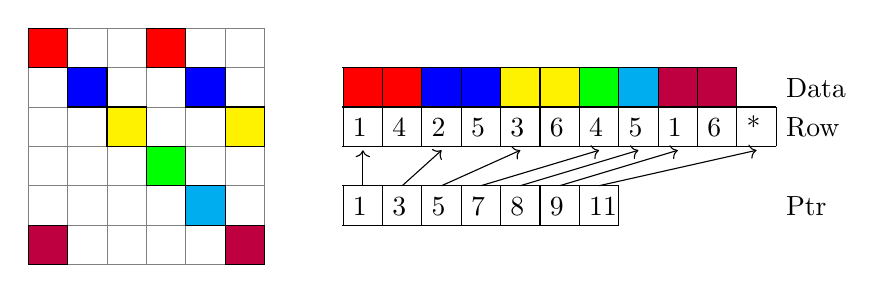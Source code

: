 \begin{tikzpicture}
  \draw[step=0.5,gray,very thin] (-1,0) grid (2.0,3.0);
  \draw[fill=red]    (-1.0,2.5) rectangle (-0.5,3.0);
  \draw[fill=red]    ( 0.5,2.5) rectangle ( 1.0,3.0);
  \draw[fill=blue]   (-0.5,2.0) rectangle ( 0.0,2.5);
  \draw[fill=blue]   ( 1.0,2.0) rectangle ( 1.5,2.5);
  \draw[fill=yellow] ( 0.0,1.5) rectangle ( 0.5,2.0);
  \draw[fill=yellow] ( 1.5,1.5) rectangle ( 2.0,2.0);
  \draw[fill=green]  ( 0.5,1.0) rectangle ( 1.0,1.5);
  \draw[fill=cyan]   ( 1.0,0.5) rectangle ( 1.5,1.0);
  \draw[fill=purple] ( 1.5,0.0) rectangle ( 2.0,0.5);
  \draw[fill=purple] (-1.0,0.0) rectangle (-0.5,0.5);

  \draw[fill=red]    (3.0,2.0) rectangle (4.0,2.5);
  \draw[fill=blue]   (4.0,2.0) rectangle (5.0,2.5);
  \draw[fill=yellow] (5.0,2.0) rectangle (6.0,2.5);
  \draw[fill=green]  (6.0,2.0) rectangle (6.5,2.5);
  \draw[fill=cyan]   (6.5,2.0) rectangle (7.0,2.5);
  \draw[fill=purple] (7.0,2.0) rectangle (8.0,2.5);
  
  \draw[step=0.5,black] (2.99,2.0) grid (8.0,2.5);
  \draw[step=0.5,black] (2.99,1.499) grid (8.5,2.0);
  \draw[step=0.5,black] (2.99,0.499) grid (6.5,1.0);

  \draw (3.0,1.5) node[anchor=south west] {1};
  \draw (3.5,1.5) node[anchor=south west] {4};
  \draw (4.0,1.5) node[anchor=south west] {2};
  \draw (4.5,1.5) node[anchor=south west] {5};
  \draw (5.0,1.5) node[anchor=south west] {3};
  \draw (5.5,1.5) node[anchor=south west] {6};
  \draw (6.0,1.5) node[anchor=south west] {4};
  \draw (6.5,1.5) node[anchor=south west] {5};
  \draw (7.0,1.5) node[anchor=south west] {1};
  \draw (7.5,1.5) node[anchor=south west] {6};
  \draw (8.0,1.5) node[anchor=south west] {*};

  \draw (3.0,0.5) node[anchor=south west] {1};
  \draw (3.5,0.5) node[anchor=south west] {3};
  \draw (4.0,0.5) node[anchor=south west] {5};
  \draw (4.5,0.5) node[anchor=south west] {7};
  \draw (5.0,0.5) node[anchor=south west] {8};
  \draw (5.5,0.5) node[anchor=south west] {9};
  \draw (6.0,0.5) node[anchor=south west] {11};

  \draw [->] (3.25,1.0) -- (3.25,1.45); % 1
  \draw [->] (3.75,1.0) -- (4.25,1.45); % 3
  \draw [->] (4.25,1.0) -- (5.25,1.45); % 5
  \draw [->] (4.75,1.0) -- (6.25,1.45); % 7
  \draw [->] (5.25,1.0) -- (6.75,1.45); % 8
  \draw [->] (5.75,1.0) -- (7.25,1.45); % 9
  \draw [->] (6.25,1.0) -- (8.25,1.45);

  \draw (8.5,2.0) node[anchor=south west] {Data};
  \draw (8.5,1.5) node[anchor=south west] {Row};
  \draw (8.5,0.5) node[anchor=south west] {Ptr};
\end{tikzpicture}
